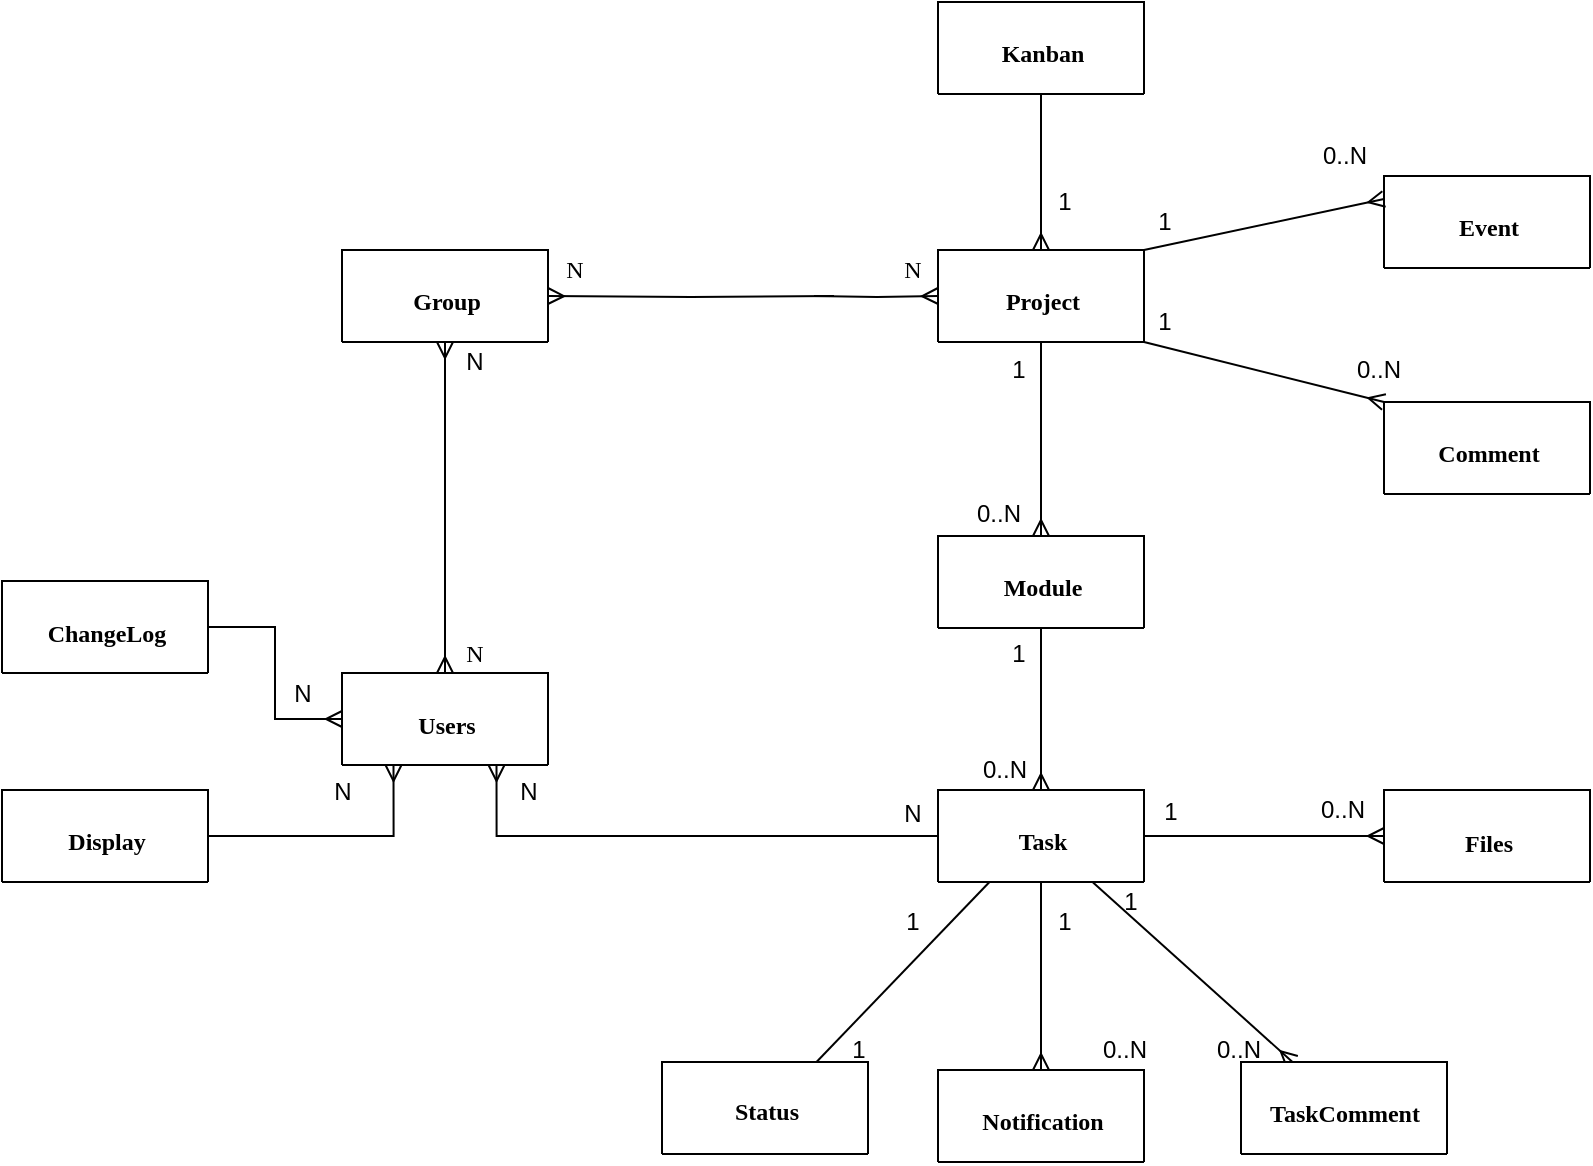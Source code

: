 <mxfile version="17.5.0" type="github">
  <diagram id="C5RBs43oDa-KdzZeNtuy" name="Page-1">
    <mxGraphModel dx="-13191" dy="482" grid="1" gridSize="10" guides="1" tooltips="1" connect="1" arrows="1" fold="1" page="1" pageScale="1" pageWidth="827" pageHeight="1169" math="0" shadow="0">
      <root>
        <mxCell id="WIyWlLk6GJQsqaUBKTNV-0" />
        <mxCell id="WIyWlLk6GJQsqaUBKTNV-1" parent="WIyWlLk6GJQsqaUBKTNV-0" />
        <mxCell id="y2dhiz86EKQkeLCfZQJ_-1" value="&lt;p style=&quot;line-height: 1.3&quot;&gt;Comment&lt;/p&gt;" style="swimlane;html=1;fontStyle=1;align=center;verticalAlign=top;childLayout=stackLayout;horizontal=1;startSize=46;horizontalStack=0;resizeParent=1;resizeLast=0;collapsible=1;marginBottom=0;swimlaneFillColor=#ffffff;rounded=0;shadow=0;comic=0;labelBackgroundColor=none;strokeWidth=1;fontFamily=Verdana;fontSize=12;" vertex="1" collapsed="1" parent="WIyWlLk6GJQsqaUBKTNV-1">
          <mxGeometry x="15571" y="230" width="103" height="46" as="geometry">
            <mxRectangle x="430" y="332.5" width="160" height="77" as="alternateBounds" />
          </mxGeometry>
        </mxCell>
        <mxCell id="y2dhiz86EKQkeLCfZQJ_-2" value="" style="line;html=1;strokeWidth=1;fillColor=none;align=left;verticalAlign=middle;spacingTop=-1;spacingLeft=3;spacingRight=3;rotatable=0;labelPosition=right;points=[];portConstraint=eastwest;" vertex="1" parent="y2dhiz86EKQkeLCfZQJ_-1">
          <mxGeometry y="46" width="103" height="8" as="geometry" />
        </mxCell>
        <mxCell id="y2dhiz86EKQkeLCfZQJ_-3" value="&lt;p style=&quot;line-height: 1.3&quot;&gt;Event&lt;/p&gt;" style="swimlane;html=1;fontStyle=1;align=center;verticalAlign=top;childLayout=stackLayout;horizontal=1;startSize=46;horizontalStack=0;resizeParent=1;resizeLast=0;collapsible=1;marginBottom=0;swimlaneFillColor=#ffffff;rounded=0;shadow=0;comic=0;labelBackgroundColor=none;strokeWidth=1;fontFamily=Verdana;fontSize=12;" vertex="1" collapsed="1" parent="WIyWlLk6GJQsqaUBKTNV-1">
          <mxGeometry x="15571" y="117" width="103" height="46" as="geometry">
            <mxRectangle x="430" y="332.5" width="160" height="77" as="alternateBounds" />
          </mxGeometry>
        </mxCell>
        <mxCell id="y2dhiz86EKQkeLCfZQJ_-4" value="" style="line;html=1;strokeWidth=1;fillColor=none;align=left;verticalAlign=middle;spacingTop=-1;spacingLeft=3;spacingRight=3;rotatable=0;labelPosition=right;points=[];portConstraint=eastwest;" vertex="1" parent="y2dhiz86EKQkeLCfZQJ_-3">
          <mxGeometry y="46" width="103" height="8" as="geometry" />
        </mxCell>
        <mxCell id="y2dhiz86EKQkeLCfZQJ_-5" value="&lt;p style=&quot;line-height: 1.4&quot;&gt;Files&lt;/p&gt;" style="swimlane;html=1;fontStyle=1;align=center;verticalAlign=top;childLayout=stackLayout;horizontal=1;startSize=46;horizontalStack=0;resizeParent=1;resizeLast=0;collapsible=1;marginBottom=0;swimlaneFillColor=#ffffff;rounded=0;shadow=0;comic=0;labelBackgroundColor=none;strokeWidth=1;fontFamily=Verdana;fontSize=12;" vertex="1" collapsed="1" parent="WIyWlLk6GJQsqaUBKTNV-1">
          <mxGeometry x="15571" y="424" width="103" height="46" as="geometry">
            <mxRectangle x="430" y="332.5" width="160" height="77" as="alternateBounds" />
          </mxGeometry>
        </mxCell>
        <mxCell id="y2dhiz86EKQkeLCfZQJ_-6" value="" style="line;html=1;strokeWidth=1;fillColor=none;align=left;verticalAlign=middle;spacingTop=-1;spacingLeft=3;spacingRight=3;rotatable=0;labelPosition=right;points=[];portConstraint=eastwest;" vertex="1" parent="y2dhiz86EKQkeLCfZQJ_-5">
          <mxGeometry y="46" width="103" height="8" as="geometry" />
        </mxCell>
        <mxCell id="y2dhiz86EKQkeLCfZQJ_-7" value="&lt;p style=&quot;line-height: 1.3&quot;&gt;Group&lt;br&gt;&lt;/p&gt;" style="swimlane;html=1;fontStyle=1;align=center;verticalAlign=top;childLayout=stackLayout;horizontal=1;startSize=46;horizontalStack=0;resizeParent=1;resizeLast=0;collapsible=1;marginBottom=0;swimlaneFillColor=#ffffff;rounded=0;shadow=0;comic=0;labelBackgroundColor=none;strokeWidth=1;fontFamily=Verdana;fontSize=12;" vertex="1" collapsed="1" parent="WIyWlLk6GJQsqaUBKTNV-1">
          <mxGeometry x="15050" y="154" width="103" height="46" as="geometry">
            <mxRectangle x="430" y="332.5" width="160" height="77" as="alternateBounds" />
          </mxGeometry>
        </mxCell>
        <mxCell id="y2dhiz86EKQkeLCfZQJ_-8" value="" style="line;html=1;strokeWidth=1;fillColor=none;align=left;verticalAlign=middle;spacingTop=-1;spacingLeft=3;spacingRight=3;rotatable=0;labelPosition=right;points=[];portConstraint=eastwest;" vertex="1" parent="y2dhiz86EKQkeLCfZQJ_-7">
          <mxGeometry y="46" width="103" height="8" as="geometry" />
        </mxCell>
        <mxCell id="y2dhiz86EKQkeLCfZQJ_-9" style="edgeStyle=orthogonalEdgeStyle;rounded=0;orthogonalLoop=1;jettySize=auto;html=1;exitX=0.5;exitY=0;exitDx=0;exitDy=0;entryX=0.5;entryY=1;entryDx=0;entryDy=0;fontFamily=Verdana;startArrow=ERmany;startFill=0;endArrow=ERmany;endFill=0;" edge="1" parent="WIyWlLk6GJQsqaUBKTNV-1" source="y2dhiz86EKQkeLCfZQJ_-10" target="y2dhiz86EKQkeLCfZQJ_-7">
          <mxGeometry relative="1" as="geometry" />
        </mxCell>
        <mxCell id="y2dhiz86EKQkeLCfZQJ_-61" style="edgeStyle=orthogonalEdgeStyle;rounded=0;sketch=0;orthogonalLoop=1;jettySize=auto;html=1;exitX=0;exitY=0.5;exitDx=0;exitDy=0;entryX=1;entryY=0.5;entryDx=0;entryDy=0;startArrow=ERmany;startFill=0;endArrow=none;endFill=0;" edge="1" parent="WIyWlLk6GJQsqaUBKTNV-1" source="y2dhiz86EKQkeLCfZQJ_-10" target="y2dhiz86EKQkeLCfZQJ_-52">
          <mxGeometry relative="1" as="geometry" />
        </mxCell>
        <mxCell id="y2dhiz86EKQkeLCfZQJ_-65" style="edgeStyle=orthogonalEdgeStyle;rounded=0;sketch=0;orthogonalLoop=1;jettySize=auto;html=1;exitX=0.25;exitY=1;exitDx=0;exitDy=0;entryX=1;entryY=0.5;entryDx=0;entryDy=0;startArrow=ERmany;startFill=0;endArrow=none;endFill=0;" edge="1" parent="WIyWlLk6GJQsqaUBKTNV-1" source="y2dhiz86EKQkeLCfZQJ_-10" target="y2dhiz86EKQkeLCfZQJ_-62">
          <mxGeometry relative="1" as="geometry" />
        </mxCell>
        <mxCell id="y2dhiz86EKQkeLCfZQJ_-67" style="edgeStyle=orthogonalEdgeStyle;rounded=0;sketch=0;orthogonalLoop=1;jettySize=auto;html=1;exitX=0.75;exitY=1;exitDx=0;exitDy=0;entryX=0;entryY=0.5;entryDx=0;entryDy=0;startArrow=ERmany;startFill=0;endArrow=none;endFill=0;" edge="1" parent="WIyWlLk6GJQsqaUBKTNV-1" source="y2dhiz86EKQkeLCfZQJ_-10" target="y2dhiz86EKQkeLCfZQJ_-25">
          <mxGeometry relative="1" as="geometry" />
        </mxCell>
        <mxCell id="y2dhiz86EKQkeLCfZQJ_-10" value="&lt;p style=&quot;line-height: 1.3&quot;&gt;Users&lt;/p&gt;" style="swimlane;html=1;fontStyle=1;align=center;verticalAlign=top;childLayout=stackLayout;horizontal=1;startSize=46;horizontalStack=0;resizeParent=1;resizeLast=0;collapsible=1;marginBottom=0;swimlaneFillColor=#ffffff;rounded=0;shadow=0;comic=0;labelBackgroundColor=none;strokeWidth=1;fontFamily=Verdana;fontSize=12;" vertex="1" collapsed="1" parent="WIyWlLk6GJQsqaUBKTNV-1">
          <mxGeometry x="15050" y="365.5" width="103" height="46" as="geometry">
            <mxRectangle x="430" y="332.5" width="160" height="77" as="alternateBounds" />
          </mxGeometry>
        </mxCell>
        <mxCell id="y2dhiz86EKQkeLCfZQJ_-11" value="" style="line;html=1;strokeWidth=1;fillColor=none;align=left;verticalAlign=middle;spacingTop=-1;spacingLeft=3;spacingRight=3;rotatable=0;labelPosition=right;points=[];portConstraint=eastwest;" vertex="1" parent="y2dhiz86EKQkeLCfZQJ_-10">
          <mxGeometry y="46" width="103" height="8" as="geometry" />
        </mxCell>
        <mxCell id="y2dhiz86EKQkeLCfZQJ_-12" style="edgeStyle=none;rounded=0;orthogonalLoop=1;jettySize=auto;html=1;exitX=0.5;exitY=1;exitDx=0;exitDy=0;startArrow=none;startFill=0;endArrow=ERmany;endFill=0;" edge="1" parent="WIyWlLk6GJQsqaUBKTNV-1" source="y2dhiz86EKQkeLCfZQJ_-13" target="y2dhiz86EKQkeLCfZQJ_-25">
          <mxGeometry relative="1" as="geometry" />
        </mxCell>
        <mxCell id="y2dhiz86EKQkeLCfZQJ_-13" value="&lt;p style=&quot;line-height: 1.3&quot;&gt;Module&lt;/p&gt;" style="swimlane;html=1;fontStyle=1;align=center;verticalAlign=top;childLayout=stackLayout;horizontal=1;startSize=46;horizontalStack=0;resizeParent=1;resizeLast=0;collapsible=1;marginBottom=0;swimlaneFillColor=#ffffff;rounded=0;shadow=0;comic=0;labelBackgroundColor=none;strokeWidth=1;fontFamily=Verdana;fontSize=12;" vertex="1" collapsed="1" parent="WIyWlLk6GJQsqaUBKTNV-1">
          <mxGeometry x="15348" y="297" width="103" height="46" as="geometry">
            <mxRectangle x="430" y="332.5" width="160" height="77" as="alternateBounds" />
          </mxGeometry>
        </mxCell>
        <mxCell id="y2dhiz86EKQkeLCfZQJ_-14" value="" style="line;html=1;strokeWidth=1;fillColor=none;align=left;verticalAlign=middle;spacingTop=-1;spacingLeft=3;spacingRight=3;rotatable=0;labelPosition=right;points=[];portConstraint=eastwest;" vertex="1" parent="y2dhiz86EKQkeLCfZQJ_-13">
          <mxGeometry y="46" width="103" height="8" as="geometry" />
        </mxCell>
        <mxCell id="y2dhiz86EKQkeLCfZQJ_-15" style="edgeStyle=none;rounded=0;orthogonalLoop=1;jettySize=auto;html=1;exitX=1;exitY=1;exitDx=0;exitDy=0;entryX=0;entryY=0;entryDx=0;entryDy=0;startArrow=none;startFill=0;endArrow=ERmany;endFill=0;" edge="1" parent="WIyWlLk6GJQsqaUBKTNV-1" source="y2dhiz86EKQkeLCfZQJ_-18" target="y2dhiz86EKQkeLCfZQJ_-1">
          <mxGeometry relative="1" as="geometry" />
        </mxCell>
        <mxCell id="y2dhiz86EKQkeLCfZQJ_-16" style="edgeStyle=none;rounded=0;orthogonalLoop=1;jettySize=auto;html=1;exitX=1;exitY=0;exitDx=0;exitDy=0;entryX=0;entryY=0.25;entryDx=0;entryDy=0;startArrow=none;startFill=0;endArrow=ERmany;endFill=0;" edge="1" parent="WIyWlLk6GJQsqaUBKTNV-1" source="y2dhiz86EKQkeLCfZQJ_-18" target="y2dhiz86EKQkeLCfZQJ_-3">
          <mxGeometry relative="1" as="geometry">
            <mxPoint x="15570" y="130" as="targetPoint" />
          </mxGeometry>
        </mxCell>
        <mxCell id="y2dhiz86EKQkeLCfZQJ_-17" style="edgeStyle=none;rounded=0;orthogonalLoop=1;jettySize=auto;html=1;exitX=0.5;exitY=1;exitDx=0;exitDy=0;entryX=0.5;entryY=0;entryDx=0;entryDy=0;startArrow=none;startFill=0;endArrow=ERmany;endFill=0;" edge="1" parent="WIyWlLk6GJQsqaUBKTNV-1" source="y2dhiz86EKQkeLCfZQJ_-18" target="y2dhiz86EKQkeLCfZQJ_-13">
          <mxGeometry relative="1" as="geometry" />
        </mxCell>
        <mxCell id="y2dhiz86EKQkeLCfZQJ_-73" style="edgeStyle=orthogonalEdgeStyle;rounded=0;sketch=0;orthogonalLoop=1;jettySize=auto;html=1;exitX=0.5;exitY=0;exitDx=0;exitDy=0;entryX=0.5;entryY=1;entryDx=0;entryDy=0;startArrow=ERmany;startFill=0;endArrow=none;endFill=0;" edge="1" parent="WIyWlLk6GJQsqaUBKTNV-1" source="y2dhiz86EKQkeLCfZQJ_-18" target="y2dhiz86EKQkeLCfZQJ_-71">
          <mxGeometry relative="1" as="geometry" />
        </mxCell>
        <mxCell id="y2dhiz86EKQkeLCfZQJ_-18" value="&lt;p style=&quot;line-height: 1.3&quot;&gt;Project&lt;/p&gt;" style="swimlane;html=1;fontStyle=1;align=center;verticalAlign=top;childLayout=stackLayout;horizontal=1;startSize=46;horizontalStack=0;resizeParent=1;resizeLast=0;collapsible=1;marginBottom=0;swimlaneFillColor=#ffffff;rounded=0;shadow=0;comic=0;labelBackgroundColor=none;strokeWidth=1;fontFamily=Verdana;fontSize=12;" vertex="1" collapsed="1" parent="WIyWlLk6GJQsqaUBKTNV-1">
          <mxGeometry x="15348" y="154" width="103" height="46" as="geometry">
            <mxRectangle x="430" y="332.5" width="160" height="77" as="alternateBounds" />
          </mxGeometry>
        </mxCell>
        <mxCell id="y2dhiz86EKQkeLCfZQJ_-19" value="" style="line;html=1;strokeWidth=1;fillColor=none;align=left;verticalAlign=middle;spacingTop=-1;spacingLeft=3;spacingRight=3;rotatable=0;labelPosition=right;points=[];portConstraint=eastwest;" vertex="1" parent="y2dhiz86EKQkeLCfZQJ_-18">
          <mxGeometry y="46" width="103" height="8" as="geometry" />
        </mxCell>
        <mxCell id="y2dhiz86EKQkeLCfZQJ_-20" style="rounded=0;orthogonalLoop=1;jettySize=auto;html=1;exitX=0.75;exitY=0;exitDx=0;exitDy=0;entryX=0.25;entryY=1;entryDx=0;entryDy=0;startArrow=none;startFill=0;endArrow=none;endFill=0;" edge="1" parent="WIyWlLk6GJQsqaUBKTNV-1" source="y2dhiz86EKQkeLCfZQJ_-21" target="y2dhiz86EKQkeLCfZQJ_-25">
          <mxGeometry relative="1" as="geometry" />
        </mxCell>
        <mxCell id="y2dhiz86EKQkeLCfZQJ_-21" value="&lt;p style=&quot;line-height: 1&quot;&gt;Status&lt;/p&gt;" style="swimlane;html=1;fontStyle=1;align=center;verticalAlign=top;childLayout=stackLayout;horizontal=1;startSize=46;horizontalStack=0;resizeParent=1;resizeLast=0;collapsible=1;marginBottom=0;swimlaneFillColor=#ffffff;rounded=0;shadow=0;comic=0;labelBackgroundColor=none;strokeWidth=1;fontFamily=Verdana;fontSize=12;" vertex="1" collapsed="1" parent="WIyWlLk6GJQsqaUBKTNV-1">
          <mxGeometry x="15210" y="560" width="103" height="46" as="geometry">
            <mxRectangle x="430" y="332.5" width="160" height="77" as="alternateBounds" />
          </mxGeometry>
        </mxCell>
        <mxCell id="y2dhiz86EKQkeLCfZQJ_-22" value="" style="line;html=1;strokeWidth=1;fillColor=none;align=left;verticalAlign=middle;spacingTop=-1;spacingLeft=3;spacingRight=3;rotatable=0;labelPosition=right;points=[];portConstraint=eastwest;" vertex="1" parent="y2dhiz86EKQkeLCfZQJ_-21">
          <mxGeometry y="46" width="103" height="8" as="geometry" />
        </mxCell>
        <mxCell id="y2dhiz86EKQkeLCfZQJ_-23" style="edgeStyle=orthogonalEdgeStyle;rounded=0;orthogonalLoop=1;jettySize=auto;html=1;exitX=1;exitY=0.5;exitDx=0;exitDy=0;entryX=0;entryY=0.5;entryDx=0;entryDy=0;startArrow=none;startFill=0;endArrow=ERmany;endFill=0;" edge="1" parent="WIyWlLk6GJQsqaUBKTNV-1" source="y2dhiz86EKQkeLCfZQJ_-25" target="y2dhiz86EKQkeLCfZQJ_-5">
          <mxGeometry relative="1" as="geometry" />
        </mxCell>
        <mxCell id="y2dhiz86EKQkeLCfZQJ_-24" style="edgeStyle=none;rounded=0;orthogonalLoop=1;jettySize=auto;html=1;exitX=0.75;exitY=1;exitDx=0;exitDy=0;entryX=0.25;entryY=0;entryDx=0;entryDy=0;startArrow=none;startFill=0;endArrow=ERmany;endFill=0;" edge="1" parent="WIyWlLk6GJQsqaUBKTNV-1" source="y2dhiz86EKQkeLCfZQJ_-25" target="y2dhiz86EKQkeLCfZQJ_-27">
          <mxGeometry relative="1" as="geometry" />
        </mxCell>
        <mxCell id="y2dhiz86EKQkeLCfZQJ_-25" value="&lt;p style=&quot;line-height: 1.3&quot;&gt;Task&lt;/p&gt;" style="swimlane;html=1;fontStyle=1;align=center;verticalAlign=top;childLayout=stackLayout;horizontal=1;startSize=46;horizontalStack=0;resizeParent=1;resizeLast=0;collapsible=1;marginBottom=0;swimlaneFillColor=#ffffff;rounded=0;shadow=0;comic=0;labelBackgroundColor=none;strokeWidth=1;fontFamily=Verdana;fontSize=12;" vertex="1" collapsed="1" parent="WIyWlLk6GJQsqaUBKTNV-1">
          <mxGeometry x="15348" y="424" width="103" height="46" as="geometry">
            <mxRectangle x="430" y="332.5" width="160" height="77" as="alternateBounds" />
          </mxGeometry>
        </mxCell>
        <mxCell id="y2dhiz86EKQkeLCfZQJ_-26" value="" style="line;html=1;strokeWidth=1;fillColor=none;align=left;verticalAlign=middle;spacingTop=-1;spacingLeft=3;spacingRight=3;rotatable=0;labelPosition=right;points=[];portConstraint=eastwest;" vertex="1" parent="y2dhiz86EKQkeLCfZQJ_-25">
          <mxGeometry y="46" width="103" height="8" as="geometry" />
        </mxCell>
        <mxCell id="y2dhiz86EKQkeLCfZQJ_-27" value="&lt;p style=&quot;line-height: 1.3&quot;&gt;TaskC&lt;span&gt;omment&lt;/span&gt;&lt;/p&gt;" style="swimlane;html=1;fontStyle=1;align=center;verticalAlign=top;childLayout=stackLayout;horizontal=1;startSize=46;horizontalStack=0;resizeParent=1;resizeLast=0;collapsible=1;marginBottom=0;swimlaneFillColor=#ffffff;rounded=0;shadow=0;comic=0;labelBackgroundColor=none;strokeWidth=1;fontFamily=Verdana;fontSize=12;" vertex="1" collapsed="1" parent="WIyWlLk6GJQsqaUBKTNV-1">
          <mxGeometry x="15499.5" y="560" width="103" height="46" as="geometry">
            <mxRectangle x="430" y="332.5" width="160" height="77" as="alternateBounds" />
          </mxGeometry>
        </mxCell>
        <mxCell id="y2dhiz86EKQkeLCfZQJ_-28" value="" style="line;html=1;strokeWidth=1;fillColor=none;align=left;verticalAlign=middle;spacingTop=-1;spacingLeft=3;spacingRight=3;rotatable=0;labelPosition=right;points=[];portConstraint=eastwest;" vertex="1" parent="y2dhiz86EKQkeLCfZQJ_-27">
          <mxGeometry y="46" width="103" height="8" as="geometry" />
        </mxCell>
        <mxCell id="y2dhiz86EKQkeLCfZQJ_-29" value="0..N" style="text;html=1;align=center;verticalAlign=middle;resizable=0;points=[];autosize=1;strokeColor=none;fillColor=none;" vertex="1" parent="WIyWlLk6GJQsqaUBKTNV-1">
          <mxGeometry x="15361" y="404" width="40" height="20" as="geometry" />
        </mxCell>
        <mxCell id="y2dhiz86EKQkeLCfZQJ_-31" style="edgeStyle=orthogonalEdgeStyle;rounded=0;orthogonalLoop=1;jettySize=auto;html=1;exitX=0;exitY=0.5;exitDx=0;exitDy=0;entryX=1;entryY=0.5;entryDx=0;entryDy=0;startArrow=none;startFill=0;endArrow=ERmany;endFill=0;" edge="1" parent="WIyWlLk6GJQsqaUBKTNV-1" target="y2dhiz86EKQkeLCfZQJ_-7">
          <mxGeometry relative="1" as="geometry">
            <mxPoint x="15296" y="177" as="sourcePoint" />
          </mxGeometry>
        </mxCell>
        <mxCell id="y2dhiz86EKQkeLCfZQJ_-32" style="edgeStyle=orthogonalEdgeStyle;rounded=0;orthogonalLoop=1;jettySize=auto;html=1;entryX=0;entryY=0.5;entryDx=0;entryDy=0;startArrow=none;startFill=0;endArrow=ERmany;endFill=0;" edge="1" parent="WIyWlLk6GJQsqaUBKTNV-1" target="y2dhiz86EKQkeLCfZQJ_-18">
          <mxGeometry relative="1" as="geometry">
            <mxPoint x="15286" y="177" as="sourcePoint" />
          </mxGeometry>
        </mxCell>
        <mxCell id="y2dhiz86EKQkeLCfZQJ_-33" value="N" style="text;html=1;align=center;verticalAlign=middle;resizable=0;points=[];autosize=1;strokeColor=none;fillColor=none;" vertex="1" parent="WIyWlLk6GJQsqaUBKTNV-1">
          <mxGeometry x="15325" y="426" width="20" height="20" as="geometry" />
        </mxCell>
        <mxCell id="y2dhiz86EKQkeLCfZQJ_-34" value="N" style="text;html=1;align=center;verticalAlign=middle;resizable=0;points=[];autosize=1;strokeColor=none;fillColor=none;" vertex="1" parent="WIyWlLk6GJQsqaUBKTNV-1">
          <mxGeometry x="15133" y="415" width="20" height="20" as="geometry" />
        </mxCell>
        <mxCell id="y2dhiz86EKQkeLCfZQJ_-35" value="N" style="text;html=1;align=center;verticalAlign=middle;resizable=0;points=[];autosize=1;strokeColor=none;fillColor=none;" vertex="1" parent="WIyWlLk6GJQsqaUBKTNV-1">
          <mxGeometry x="15106" y="200" width="20" height="20" as="geometry" />
        </mxCell>
        <mxCell id="y2dhiz86EKQkeLCfZQJ_-36" value="0..N" style="text;html=1;align=center;verticalAlign=middle;resizable=0;points=[];autosize=1;strokeColor=none;fillColor=none;" vertex="1" parent="WIyWlLk6GJQsqaUBKTNV-1">
          <mxGeometry x="15358" y="276" width="40" height="20" as="geometry" />
        </mxCell>
        <mxCell id="y2dhiz86EKQkeLCfZQJ_-37" value="1" style="text;html=1;align=center;verticalAlign=middle;resizable=0;points=[];autosize=1;strokeColor=none;fillColor=none;" vertex="1" parent="WIyWlLk6GJQsqaUBKTNV-1">
          <mxGeometry x="15378" y="204" width="20" height="20" as="geometry" />
        </mxCell>
        <mxCell id="y2dhiz86EKQkeLCfZQJ_-38" value="1" style="text;html=1;align=center;verticalAlign=middle;resizable=0;points=[];autosize=1;strokeColor=none;fillColor=none;" vertex="1" parent="WIyWlLk6GJQsqaUBKTNV-1">
          <mxGeometry x="15378" y="345.5" width="20" height="20" as="geometry" />
        </mxCell>
        <mxCell id="y2dhiz86EKQkeLCfZQJ_-39" value="0..N" style="text;html=1;align=center;verticalAlign=middle;resizable=0;points=[];autosize=1;strokeColor=none;fillColor=none;" vertex="1" parent="WIyWlLk6GJQsqaUBKTNV-1">
          <mxGeometry x="15530" y="424" width="40" height="20" as="geometry" />
        </mxCell>
        <mxCell id="y2dhiz86EKQkeLCfZQJ_-40" value="1" style="text;html=1;align=center;verticalAlign=middle;resizable=0;points=[];autosize=1;strokeColor=none;fillColor=none;" vertex="1" parent="WIyWlLk6GJQsqaUBKTNV-1">
          <mxGeometry x="15454" y="425" width="20" height="20" as="geometry" />
        </mxCell>
        <mxCell id="y2dhiz86EKQkeLCfZQJ_-41" value="1" style="text;html=1;align=center;verticalAlign=middle;resizable=0;points=[];autosize=1;strokeColor=none;fillColor=none;" vertex="1" parent="WIyWlLk6GJQsqaUBKTNV-1">
          <mxGeometry x="15434" y="470" width="20" height="20" as="geometry" />
        </mxCell>
        <mxCell id="y2dhiz86EKQkeLCfZQJ_-42" value="0..N" style="text;html=1;align=center;verticalAlign=middle;resizable=0;points=[];autosize=1;strokeColor=none;fillColor=none;" vertex="1" parent="WIyWlLk6GJQsqaUBKTNV-1">
          <mxGeometry x="15478" y="544" width="40" height="20" as="geometry" />
        </mxCell>
        <mxCell id="y2dhiz86EKQkeLCfZQJ_-43" value="1" style="text;html=1;align=center;verticalAlign=middle;resizable=0;points=[];autosize=1;strokeColor=none;fillColor=none;" vertex="1" parent="WIyWlLk6GJQsqaUBKTNV-1">
          <mxGeometry x="15298" y="544" width="20" height="20" as="geometry" />
        </mxCell>
        <mxCell id="y2dhiz86EKQkeLCfZQJ_-44" value="1" style="text;html=1;align=center;verticalAlign=middle;resizable=0;points=[];autosize=1;strokeColor=none;fillColor=none;" vertex="1" parent="WIyWlLk6GJQsqaUBKTNV-1">
          <mxGeometry x="15325" y="480" width="20" height="20" as="geometry" />
        </mxCell>
        <mxCell id="y2dhiz86EKQkeLCfZQJ_-45" value="1" style="text;html=1;align=center;verticalAlign=middle;resizable=0;points=[];autosize=1;strokeColor=none;fillColor=none;" vertex="1" parent="WIyWlLk6GJQsqaUBKTNV-1">
          <mxGeometry x="15451" y="180" width="20" height="20" as="geometry" />
        </mxCell>
        <mxCell id="y2dhiz86EKQkeLCfZQJ_-46" value="0..N" style="text;html=1;align=center;verticalAlign=middle;resizable=0;points=[];autosize=1;strokeColor=none;fillColor=none;" vertex="1" parent="WIyWlLk6GJQsqaUBKTNV-1">
          <mxGeometry x="15548" y="204" width="40" height="20" as="geometry" />
        </mxCell>
        <mxCell id="y2dhiz86EKQkeLCfZQJ_-47" value="1" style="text;html=1;align=center;verticalAlign=middle;resizable=0;points=[];autosize=1;strokeColor=none;fillColor=none;" vertex="1" parent="WIyWlLk6GJQsqaUBKTNV-1">
          <mxGeometry x="15451" y="130" width="20" height="20" as="geometry" />
        </mxCell>
        <mxCell id="y2dhiz86EKQkeLCfZQJ_-48" value="0..N" style="text;html=1;align=center;verticalAlign=middle;resizable=0;points=[];autosize=1;strokeColor=none;fillColor=none;" vertex="1" parent="WIyWlLk6GJQsqaUBKTNV-1">
          <mxGeometry x="15531" y="97" width="40" height="20" as="geometry" />
        </mxCell>
        <mxCell id="y2dhiz86EKQkeLCfZQJ_-49" value="N" style="text;html=1;align=center;verticalAlign=middle;resizable=0;points=[];autosize=1;strokeColor=none;fillColor=none;fontFamily=Verdana;" vertex="1" parent="WIyWlLk6GJQsqaUBKTNV-1">
          <mxGeometry x="15106" y="345.5" width="20" height="20" as="geometry" />
        </mxCell>
        <mxCell id="y2dhiz86EKQkeLCfZQJ_-50" value="N" style="text;html=1;align=center;verticalAlign=middle;resizable=0;points=[];autosize=1;strokeColor=none;fillColor=none;fontFamily=Verdana;" vertex="1" parent="WIyWlLk6GJQsqaUBKTNV-1">
          <mxGeometry x="15156" y="154" width="20" height="20" as="geometry" />
        </mxCell>
        <mxCell id="y2dhiz86EKQkeLCfZQJ_-51" value="N" style="text;html=1;align=center;verticalAlign=middle;resizable=0;points=[];autosize=1;strokeColor=none;fillColor=none;fontFamily=Verdana;" vertex="1" parent="WIyWlLk6GJQsqaUBKTNV-1">
          <mxGeometry x="15325" y="154" width="20" height="20" as="geometry" />
        </mxCell>
        <mxCell id="y2dhiz86EKQkeLCfZQJ_-52" value="&lt;p style=&quot;line-height: 1.3&quot;&gt;ChangeLog&lt;/p&gt;" style="swimlane;html=1;fontStyle=1;align=center;verticalAlign=top;childLayout=stackLayout;horizontal=1;startSize=46;horizontalStack=0;resizeParent=1;resizeLast=0;collapsible=1;marginBottom=0;swimlaneFillColor=#ffffff;rounded=0;shadow=0;comic=0;labelBackgroundColor=none;strokeWidth=1;fontFamily=Verdana;fontSize=12;" vertex="1" collapsed="1" parent="WIyWlLk6GJQsqaUBKTNV-1">
          <mxGeometry x="14880" y="319.5" width="103" height="46" as="geometry">
            <mxRectangle x="430" y="332.5" width="160" height="77" as="alternateBounds" />
          </mxGeometry>
        </mxCell>
        <mxCell id="y2dhiz86EKQkeLCfZQJ_-53" value="" style="line;html=1;strokeWidth=1;fillColor=none;align=left;verticalAlign=middle;spacingTop=-1;spacingLeft=3;spacingRight=3;rotatable=0;labelPosition=right;points=[];portConstraint=eastwest;" vertex="1" parent="y2dhiz86EKQkeLCfZQJ_-52">
          <mxGeometry y="46" width="103" height="8" as="geometry" />
        </mxCell>
        <mxCell id="y2dhiz86EKQkeLCfZQJ_-60" value="N" style="text;html=1;align=center;verticalAlign=middle;resizable=0;points=[];autosize=1;strokeColor=none;fillColor=none;" vertex="1" parent="WIyWlLk6GJQsqaUBKTNV-1">
          <mxGeometry x="15020" y="365.5" width="20" height="20" as="geometry" />
        </mxCell>
        <mxCell id="y2dhiz86EKQkeLCfZQJ_-62" value="&lt;p style=&quot;line-height: 1.3&quot;&gt;Display&lt;/p&gt;" style="swimlane;html=1;fontStyle=1;align=center;verticalAlign=top;childLayout=stackLayout;horizontal=1;startSize=46;horizontalStack=0;resizeParent=1;resizeLast=0;collapsible=1;marginBottom=0;swimlaneFillColor=#ffffff;rounded=0;shadow=0;comic=0;labelBackgroundColor=none;strokeWidth=1;fontFamily=Verdana;fontSize=12;" vertex="1" collapsed="1" parent="WIyWlLk6GJQsqaUBKTNV-1">
          <mxGeometry x="14880" y="424" width="103" height="46" as="geometry">
            <mxRectangle x="430" y="332.5" width="160" height="77" as="alternateBounds" />
          </mxGeometry>
        </mxCell>
        <mxCell id="y2dhiz86EKQkeLCfZQJ_-63" value="" style="line;html=1;strokeWidth=1;fillColor=none;align=left;verticalAlign=middle;spacingTop=-1;spacingLeft=3;spacingRight=3;rotatable=0;labelPosition=right;points=[];portConstraint=eastwest;" vertex="1" parent="y2dhiz86EKQkeLCfZQJ_-62">
          <mxGeometry y="46" width="103" height="8" as="geometry" />
        </mxCell>
        <mxCell id="y2dhiz86EKQkeLCfZQJ_-66" value="N" style="text;html=1;align=center;verticalAlign=middle;resizable=0;points=[];autosize=1;strokeColor=none;fillColor=none;" vertex="1" parent="WIyWlLk6GJQsqaUBKTNV-1">
          <mxGeometry x="15040" y="415" width="20" height="20" as="geometry" />
        </mxCell>
        <mxCell id="y2dhiz86EKQkeLCfZQJ_-71" value="&lt;p style=&quot;line-height: 1.3&quot;&gt;Kanban&lt;/p&gt;" style="swimlane;html=1;fontStyle=1;align=center;verticalAlign=top;childLayout=stackLayout;horizontal=1;startSize=46;horizontalStack=0;resizeParent=1;resizeLast=0;collapsible=1;marginBottom=0;swimlaneFillColor=#ffffff;rounded=0;shadow=0;comic=0;labelBackgroundColor=none;strokeWidth=1;fontFamily=Verdana;fontSize=12;" vertex="1" collapsed="1" parent="WIyWlLk6GJQsqaUBKTNV-1">
          <mxGeometry x="15348" y="30" width="103" height="46" as="geometry">
            <mxRectangle x="430" y="332.5" width="160" height="77" as="alternateBounds" />
          </mxGeometry>
        </mxCell>
        <mxCell id="y2dhiz86EKQkeLCfZQJ_-72" value="" style="line;html=1;strokeWidth=1;fillColor=none;align=left;verticalAlign=middle;spacingTop=-1;spacingLeft=3;spacingRight=3;rotatable=0;labelPosition=right;points=[];portConstraint=eastwest;" vertex="1" parent="y2dhiz86EKQkeLCfZQJ_-71">
          <mxGeometry y="46" width="103" height="8" as="geometry" />
        </mxCell>
        <mxCell id="y2dhiz86EKQkeLCfZQJ_-81" style="edgeStyle=orthogonalEdgeStyle;rounded=0;sketch=0;orthogonalLoop=1;jettySize=auto;html=1;exitX=0.5;exitY=0;exitDx=0;exitDy=0;entryX=0.5;entryY=1;entryDx=0;entryDy=0;startArrow=ERmany;startFill=0;endArrow=none;endFill=0;" edge="1" parent="WIyWlLk6GJQsqaUBKTNV-1" source="y2dhiz86EKQkeLCfZQJ_-75" target="y2dhiz86EKQkeLCfZQJ_-25">
          <mxGeometry relative="1" as="geometry" />
        </mxCell>
        <mxCell id="y2dhiz86EKQkeLCfZQJ_-75" value="&lt;p style=&quot;line-height: 1.3&quot;&gt;Notification&lt;/p&gt;" style="swimlane;html=1;fontStyle=1;align=center;verticalAlign=top;childLayout=stackLayout;horizontal=1;startSize=46;horizontalStack=0;resizeParent=1;resizeLast=0;collapsible=1;marginBottom=0;swimlaneFillColor=#ffffff;rounded=0;shadow=0;comic=0;labelBackgroundColor=none;strokeWidth=1;fontFamily=Verdana;fontSize=12;" vertex="1" collapsed="1" parent="WIyWlLk6GJQsqaUBKTNV-1">
          <mxGeometry x="15348" y="564" width="103" height="46" as="geometry">
            <mxRectangle x="430" y="332.5" width="160" height="77" as="alternateBounds" />
          </mxGeometry>
        </mxCell>
        <mxCell id="y2dhiz86EKQkeLCfZQJ_-76" value="" style="line;html=1;strokeWidth=1;fillColor=none;align=left;verticalAlign=middle;spacingTop=-1;spacingLeft=3;spacingRight=3;rotatable=0;labelPosition=right;points=[];portConstraint=eastwest;" vertex="1" parent="y2dhiz86EKQkeLCfZQJ_-75">
          <mxGeometry y="46" width="103" height="8" as="geometry" />
        </mxCell>
        <mxCell id="y2dhiz86EKQkeLCfZQJ_-84" value="0..N" style="text;html=1;align=center;verticalAlign=middle;resizable=0;points=[];autosize=1;strokeColor=none;fillColor=none;" vertex="1" parent="y2dhiz86EKQkeLCfZQJ_-75">
          <mxGeometry x="76" y="-20" width="40" height="20" as="geometry" />
        </mxCell>
        <mxCell id="y2dhiz86EKQkeLCfZQJ_-82" value="1" style="text;html=1;align=center;verticalAlign=middle;resizable=0;points=[];autosize=1;strokeColor=none;fillColor=none;" vertex="1" parent="WIyWlLk6GJQsqaUBKTNV-1">
          <mxGeometry x="15401" y="480" width="20" height="20" as="geometry" />
        </mxCell>
        <mxCell id="y2dhiz86EKQkeLCfZQJ_-83" value="1" style="text;html=1;align=center;verticalAlign=middle;resizable=0;points=[];autosize=1;strokeColor=none;fillColor=none;" vertex="1" parent="WIyWlLk6GJQsqaUBKTNV-1">
          <mxGeometry x="15401" y="120" width="20" height="20" as="geometry" />
        </mxCell>
        <mxCell id="y2dhiz86EKQkeLCfZQJ_-85" value="0..N" style="text;html=1;align=center;verticalAlign=middle;resizable=0;points=[];autosize=1;strokeColor=none;fillColor=none;" vertex="1" parent="WIyWlLk6GJQsqaUBKTNV-1">
          <mxGeometry x="15421" y="544" width="40" height="20" as="geometry" />
        </mxCell>
      </root>
    </mxGraphModel>
  </diagram>
</mxfile>
